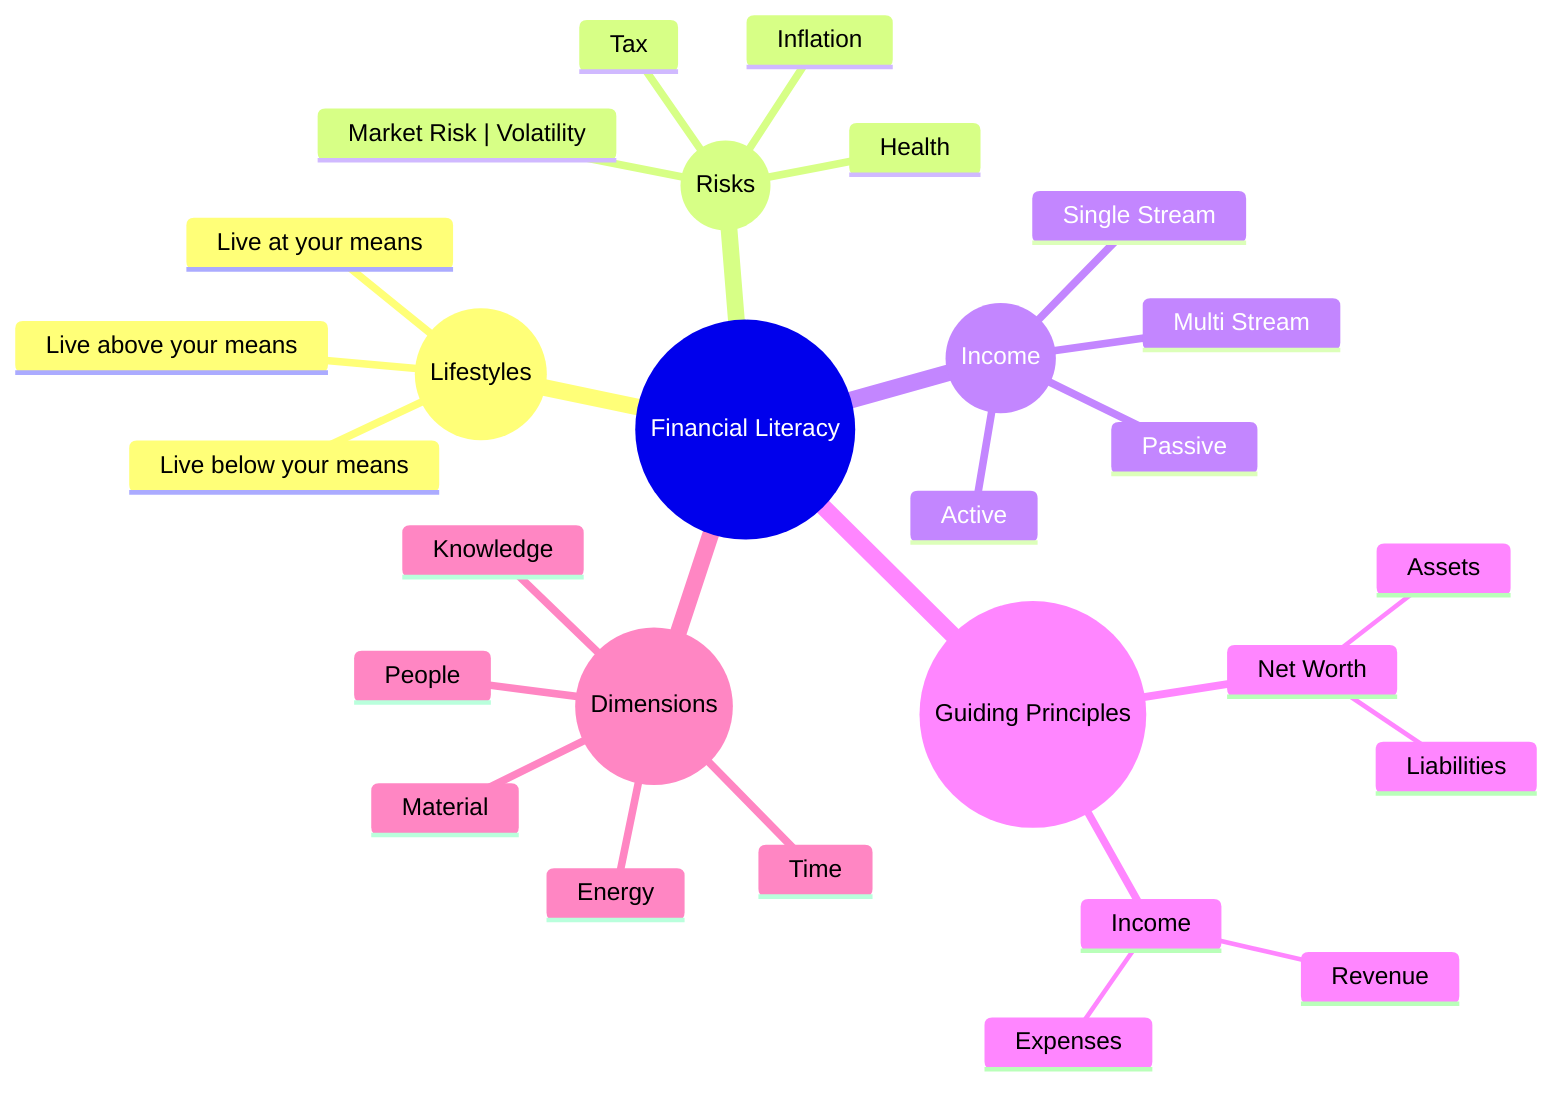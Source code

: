 mindmap
  root((Financial Literacy))
    ((Lifestyles))
      Live above your means
      Live at your means
      Live below your means
    ((Risks))
      Inflation
      Market Risk | Volatility
      Tax
      Health
    ((Income))
      Active
      Passive
      Single Stream
      Multi Stream
    ((Guiding Principles))
      Net Worth
        Assets
        Liabilities
      Income
        Revenue
        Expenses
    ((Dimensions))
      People
      Time
      Energy
      Knowledge
      Material